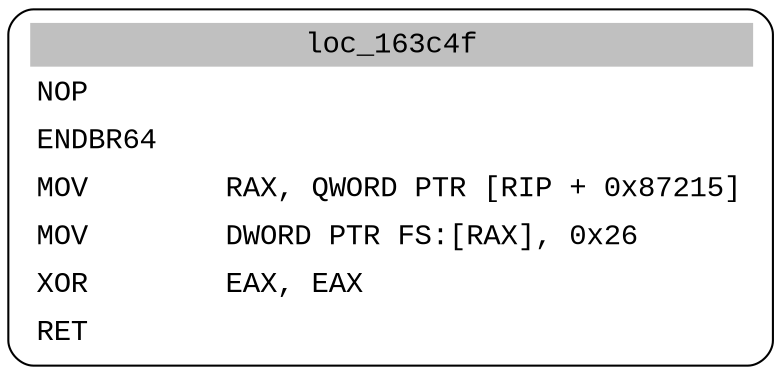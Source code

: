 digraph asm_graph {
1941 [
shape="Mrecord" fontname="Courier New"label =<<table border="0" cellborder="0" cellpadding="3"><tr><td align="center" colspan="2" bgcolor="grey">loc_163c4f</td></tr><tr><td align="left">NOP        </td></tr><tr><td align="left">ENDBR64    </td></tr><tr><td align="left">MOV        RAX, QWORD PTR [RIP + 0x87215]</td></tr><tr><td align="left">MOV        DWORD PTR FS:[RAX], 0x26</td></tr><tr><td align="left">XOR        EAX, EAX</td></tr><tr><td align="left">RET        </td></tr></table>> ];
}